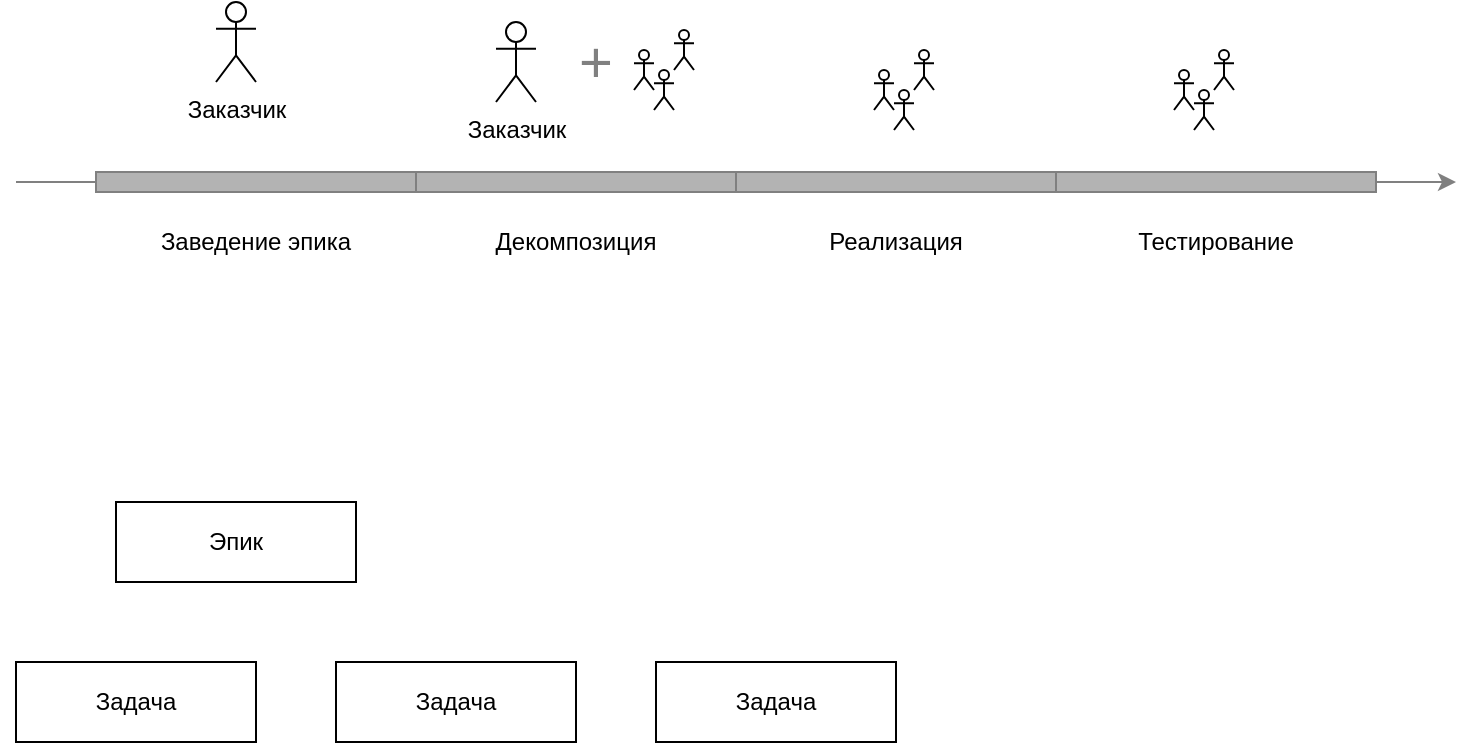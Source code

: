 <mxfile version="15.5.5" type="github">
  <diagram id="xY87PPW9RRKJf0TGOziV" name="Page-1">
    <mxGraphModel dx="1426" dy="921" grid="1" gridSize="10" guides="1" tooltips="1" connect="1" arrows="1" fold="1" page="1" pageScale="1" pageWidth="827" pageHeight="1169" math="0" shadow="0">
      <root>
        <mxCell id="0" />
        <mxCell id="1" parent="0" />
        <mxCell id="T6V68C5MHztNR3v2gucY-1" value="" style="endArrow=classic;html=1;rounded=0;strokeColor=#808080;" edge="1" parent="1">
          <mxGeometry width="50" height="50" relative="1" as="geometry">
            <mxPoint x="80" y="200" as="sourcePoint" />
            <mxPoint x="800" y="200" as="targetPoint" />
          </mxGeometry>
        </mxCell>
        <mxCell id="T6V68C5MHztNR3v2gucY-2" value="Заведение эпика" style="text;html=1;strokeColor=none;fillColor=none;align=center;verticalAlign=middle;whiteSpace=wrap;rounded=0;autosize=0;connectable=0;resizeWidth=1;" vertex="1" parent="1">
          <mxGeometry x="120" y="220" width="160" height="20" as="geometry" />
        </mxCell>
        <mxCell id="T6V68C5MHztNR3v2gucY-3" value="Декомпозиция" style="text;html=1;strokeColor=none;fillColor=none;align=center;verticalAlign=middle;whiteSpace=wrap;rounded=0;autosize=0;connectable=0;resizeWidth=1;" vertex="1" parent="1">
          <mxGeometry x="280" y="220" width="160" height="20" as="geometry" />
        </mxCell>
        <mxCell id="T6V68C5MHztNR3v2gucY-4" value="Реализация" style="text;html=1;strokeColor=none;fillColor=none;align=center;verticalAlign=middle;whiteSpace=wrap;rounded=0;autosize=0;connectable=0;resizeWidth=1;" vertex="1" parent="1">
          <mxGeometry x="440" y="220" width="160" height="20" as="geometry" />
        </mxCell>
        <mxCell id="T6V68C5MHztNR3v2gucY-5" value="Тестирование" style="text;html=1;strokeColor=none;fillColor=none;align=center;verticalAlign=middle;whiteSpace=wrap;rounded=0;autosize=0;connectable=0;resizeWidth=1;" vertex="1" parent="1">
          <mxGeometry x="600" y="220" width="160" height="20" as="geometry" />
        </mxCell>
        <mxCell id="T6V68C5MHztNR3v2gucY-6" value="" style="rounded=0;whiteSpace=wrap;html=1;strokeColor=#808080;fillColor=#B3B3B3;" vertex="1" parent="1">
          <mxGeometry x="120" y="195" width="160" height="10" as="geometry" />
        </mxCell>
        <mxCell id="T6V68C5MHztNR3v2gucY-7" value="" style="rounded=0;whiteSpace=wrap;html=1;strokeColor=#808080;fillColor=#B3B3B3;" vertex="1" parent="1">
          <mxGeometry x="280" y="195" width="160" height="10" as="geometry" />
        </mxCell>
        <mxCell id="T6V68C5MHztNR3v2gucY-8" value="" style="rounded=0;whiteSpace=wrap;html=1;strokeColor=#808080;fillColor=#B3B3B3;" vertex="1" parent="1">
          <mxGeometry x="440" y="195" width="160" height="10" as="geometry" />
        </mxCell>
        <mxCell id="T6V68C5MHztNR3v2gucY-9" value="" style="rounded=0;whiteSpace=wrap;html=1;strokeColor=#808080;fillColor=#B3B3B3;" vertex="1" parent="1">
          <mxGeometry x="600" y="195" width="160" height="10" as="geometry" />
        </mxCell>
        <mxCell id="T6V68C5MHztNR3v2gucY-10" value="Заказчик" style="shape=umlActor;verticalLabelPosition=bottom;verticalAlign=top;html=1;outlineConnect=0;" vertex="1" parent="1">
          <mxGeometry x="180" y="110" width="20" height="40" as="geometry" />
        </mxCell>
        <mxCell id="T6V68C5MHztNR3v2gucY-20" value="" style="group" vertex="1" connectable="0" parent="1">
          <mxGeometry x="389" y="124" width="30" height="40" as="geometry" />
        </mxCell>
        <mxCell id="T6V68C5MHztNR3v2gucY-17" value="" style="shape=umlActor;verticalLabelPosition=bottom;verticalAlign=top;html=1;outlineConnect=0;" vertex="1" parent="T6V68C5MHztNR3v2gucY-20">
          <mxGeometry y="10" width="10" height="20" as="geometry" />
        </mxCell>
        <mxCell id="T6V68C5MHztNR3v2gucY-18" value="" style="shape=umlActor;verticalLabelPosition=bottom;verticalAlign=top;html=1;outlineConnect=0;" vertex="1" parent="T6V68C5MHztNR3v2gucY-20">
          <mxGeometry x="10" y="20" width="10" height="20" as="geometry" />
        </mxCell>
        <mxCell id="T6V68C5MHztNR3v2gucY-19" value="" style="shape=umlActor;verticalLabelPosition=bottom;verticalAlign=top;html=1;outlineConnect=0;" vertex="1" parent="T6V68C5MHztNR3v2gucY-20">
          <mxGeometry x="20" width="10" height="20" as="geometry" />
        </mxCell>
        <mxCell id="T6V68C5MHztNR3v2gucY-25" value="Заказчик" style="shape=umlActor;verticalLabelPosition=bottom;verticalAlign=top;html=1;outlineConnect=0;" vertex="1" parent="1">
          <mxGeometry x="320" y="120" width="20" height="40" as="geometry" />
        </mxCell>
        <mxCell id="T6V68C5MHztNR3v2gucY-27" value="+" style="text;html=1;strokeColor=none;fillColor=none;align=center;verticalAlign=middle;whiteSpace=wrap;rounded=0;autosize=0;connectable=0;resizeWidth=1;fontSize=29;fontColor=#808080;spacing=0;" vertex="1" parent="1">
          <mxGeometry x="360" y="130" width="20" height="20" as="geometry" />
        </mxCell>
        <mxCell id="T6V68C5MHztNR3v2gucY-28" value="" style="group" vertex="1" connectable="0" parent="1">
          <mxGeometry x="509" y="134" width="30" height="40" as="geometry" />
        </mxCell>
        <mxCell id="T6V68C5MHztNR3v2gucY-29" value="" style="shape=umlActor;verticalLabelPosition=bottom;verticalAlign=top;html=1;outlineConnect=0;" vertex="1" parent="T6V68C5MHztNR3v2gucY-28">
          <mxGeometry y="10" width="10" height="20" as="geometry" />
        </mxCell>
        <mxCell id="T6V68C5MHztNR3v2gucY-30" value="" style="shape=umlActor;verticalLabelPosition=bottom;verticalAlign=top;html=1;outlineConnect=0;" vertex="1" parent="T6V68C5MHztNR3v2gucY-28">
          <mxGeometry x="10" y="20" width="10" height="20" as="geometry" />
        </mxCell>
        <mxCell id="T6V68C5MHztNR3v2gucY-31" value="" style="shape=umlActor;verticalLabelPosition=bottom;verticalAlign=top;html=1;outlineConnect=0;" vertex="1" parent="T6V68C5MHztNR3v2gucY-28">
          <mxGeometry x="20" width="10" height="20" as="geometry" />
        </mxCell>
        <mxCell id="T6V68C5MHztNR3v2gucY-32" value="" style="group" vertex="1" connectable="0" parent="1">
          <mxGeometry x="659" y="134" width="30" height="40" as="geometry" />
        </mxCell>
        <mxCell id="T6V68C5MHztNR3v2gucY-33" value="" style="shape=umlActor;verticalLabelPosition=bottom;verticalAlign=top;html=1;outlineConnect=0;" vertex="1" parent="T6V68C5MHztNR3v2gucY-32">
          <mxGeometry y="10" width="10" height="20" as="geometry" />
        </mxCell>
        <mxCell id="T6V68C5MHztNR3v2gucY-34" value="" style="shape=umlActor;verticalLabelPosition=bottom;verticalAlign=top;html=1;outlineConnect=0;" vertex="1" parent="T6V68C5MHztNR3v2gucY-32">
          <mxGeometry x="10" y="20" width="10" height="20" as="geometry" />
        </mxCell>
        <mxCell id="T6V68C5MHztNR3v2gucY-35" value="" style="shape=umlActor;verticalLabelPosition=bottom;verticalAlign=top;html=1;outlineConnect=0;" vertex="1" parent="T6V68C5MHztNR3v2gucY-32">
          <mxGeometry x="20" width="10" height="20" as="geometry" />
        </mxCell>
        <mxCell id="T6V68C5MHztNR3v2gucY-37" value="Эпик" style="rounded=0;whiteSpace=wrap;html=1;fillColor=none;gradientColor=none;" vertex="1" parent="1">
          <mxGeometry x="130" y="360" width="120" height="40" as="geometry" />
        </mxCell>
        <mxCell id="T6V68C5MHztNR3v2gucY-38" value="Задача" style="rounded=0;whiteSpace=wrap;html=1;fillColor=none;gradientColor=none;" vertex="1" parent="1">
          <mxGeometry x="80" y="440" width="120" height="40" as="geometry" />
        </mxCell>
        <mxCell id="T6V68C5MHztNR3v2gucY-39" value="Задача" style="rounded=0;whiteSpace=wrap;html=1;fillColor=none;gradientColor=none;" vertex="1" parent="1">
          <mxGeometry x="240" y="440" width="120" height="40" as="geometry" />
        </mxCell>
        <mxCell id="T6V68C5MHztNR3v2gucY-40" value="Задача" style="rounded=0;whiteSpace=wrap;html=1;fillColor=none;gradientColor=none;" vertex="1" parent="1">
          <mxGeometry x="400" y="440" width="120" height="40" as="geometry" />
        </mxCell>
      </root>
    </mxGraphModel>
  </diagram>
</mxfile>

